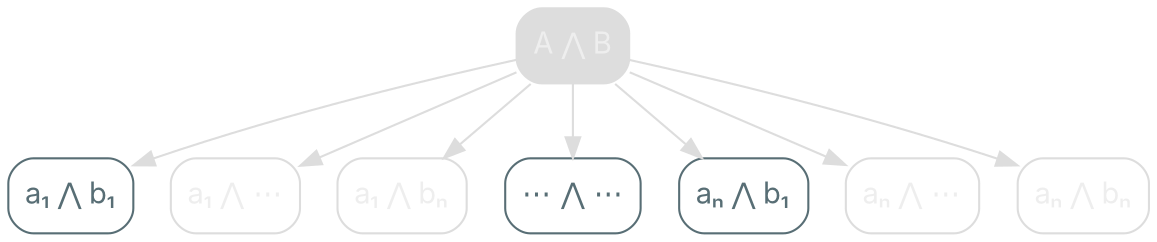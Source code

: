 digraph {
    bgcolor=transparent

    // Default theme: enabled
    node[shape="rectangle" style="rounded,filled" color="#586E75" fillcolor="#586E75" fontcolor="#ffffff" fontname="Inter,Arial"]
    edge [color="#586E75" fontcolor="#000000" fontname="Inter,Arial" fontsize=11]

    AndAB[label="A ⋀ B" fillcolor="#dddddd" color="#dddddd" fontcolor="#eeeeee"]

    AndA1B1[label="a₁ ⋀ b₁" fillcolor="#ffffff" fontcolor="#586E75"]
    AndA1BE[label="a₁ ⋀ ⋯" fillcolor="#ffffff" color="#dddddd" fontcolor="#eeeeee"]
    AndA1BN[label="a₁ ⋀ bₙ" fillcolor="#ffffff" color="#dddddd" fontcolor="#eeeeee"]

    AndAEBE[label="⋯ ⋀ ⋯" fillcolor="#ffffff" fontcolor="#586E75"]

    AndANB1[label="aₙ ⋀ b₁" fillcolor="#ffffff" fontcolor="#586E75"]
    AndANBE[label="aₙ ⋀ ⋯" fillcolor="#ffffff" color="#dddddd" fontcolor="#eeeeee"]
    AndANBN[label="aₙ ⋀ bₙ" fillcolor="#ffffff" color="#dddddd" fontcolor="#eeeeee"]

    AndAB -> AndA1B1[fillcolor="#dddddd" color="#dddddd"]
    AndAB -> AndA1BE[fillcolor="#dddddd" color="#dddddd"]
    AndAB -> AndA1BN[fillcolor="#dddddd" color="#dddddd"]

    AndAB -> AndAEBE[fillcolor="#dddddd" color="#dddddd"]

    AndAB -> AndANB1[fillcolor="#dddddd" color="#dddddd"]
    AndAB -> AndANBE[fillcolor="#dddddd" color="#dddddd"]
    AndAB -> AndANBN[fillcolor="#dddddd" color="#dddddd"]
}
